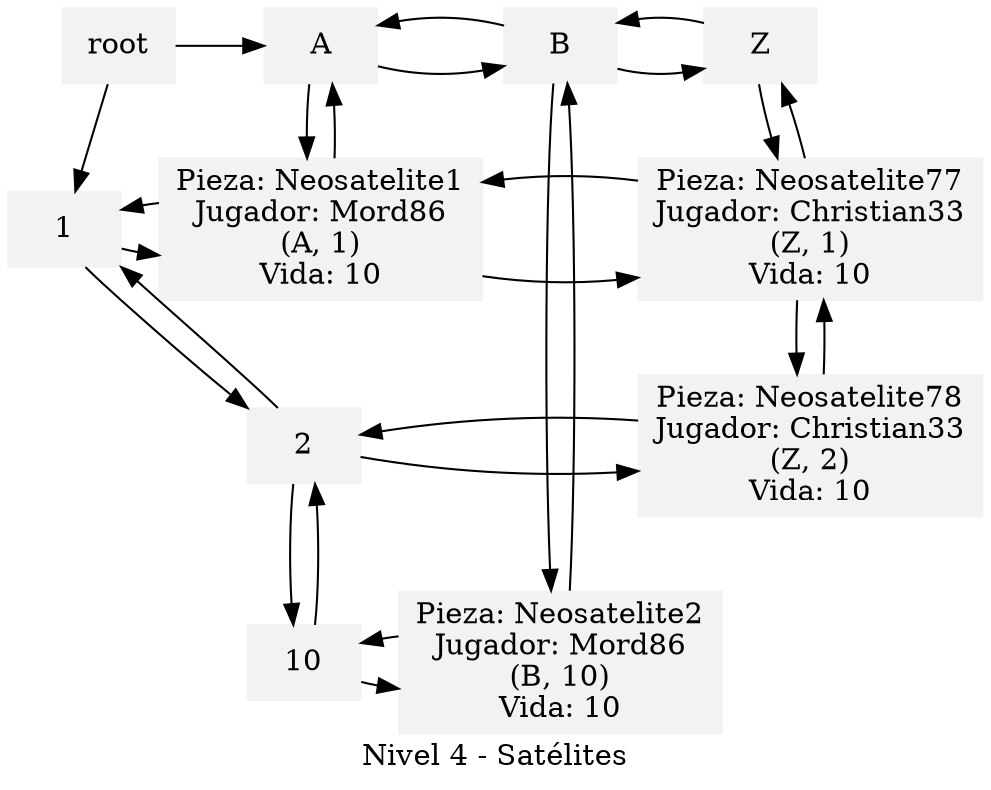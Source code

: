 digraph G{
node[shape=box, style=filled, color=Gray95];edge[color=black];rankdir=UD;
label = "Nivel 4 - Satélites";
root -> "1";
root -> "A";
"A"->"B";
"A"->"Pieza: Neosatelite1
Jugador: Mord86
(A, 1)
Vida: 10";
"A";
"B"->"Z";
"B"->"Pieza: Neosatelite2
Jugador: Mord86
(B, 10)
Vida: 10";
"B";
"B"->"A";
"Z";
"Z"->"Pieza: Neosatelite77
Jugador: Christian33
(Z, 1)
Vida: 10";
"Z";
"Z"->"B";
{rank=same;"A";"B";"B";"Z";}
"1"->"Pieza: Neosatelite1
Jugador: Mord86
(A, 1)
Vida: 10";
"1"->"2";
"1";
"Pieza: Neosatelite1
Jugador: Mord86
(A, 1)
Vida: 10"->"Pieza: Neosatelite77
Jugador: Christian33
(Z, 1)
Vida: 10";
"Pieza: Neosatelite1
Jugador: Mord86
(A, 1)
Vida: 10";
"Pieza: Neosatelite1
Jugador: Mord86
(A, 1)
Vida: 10"->"A";
"Pieza: Neosatelite1
Jugador: Mord86
(A, 1)
Vida: 10"->"1";
"Pieza: Neosatelite77
Jugador: Christian33
(Z, 1)
Vida: 10";
"Pieza: Neosatelite77
Jugador: Christian33
(Z, 1)
Vida: 10"->"Pieza: Neosatelite78
Jugador: Christian33
(Z, 2)
Vida: 10";
"Pieza: Neosatelite77
Jugador: Christian33
(Z, 1)
Vida: 10"->"Z";
"Pieza: Neosatelite77
Jugador: Christian33
(Z, 1)
Vida: 10"->"Pieza: Neosatelite1
Jugador: Mord86
(A, 1)
Vida: 10";
{rank=same;"1";"Pieza: Neosatelite1
Jugador: Mord86
(A, 1)
Vida: 10";"Pieza: Neosatelite1
Jugador: Mord86
(A, 1)
Vida: 10";"Pieza: Neosatelite77
Jugador: Christian33
(Z, 1)
Vida: 10";"Pieza: Neosatelite77
Jugador: Christian33
(Z, 1)
Vida: 10";}
"2"->"Pieza: Neosatelite78
Jugador: Christian33
(Z, 2)
Vida: 10";
"2"->"10";
"2"->"1";
"2";
"Pieza: Neosatelite78
Jugador: Christian33
(Z, 2)
Vida: 10";
"Pieza: Neosatelite78
Jugador: Christian33
(Z, 2)
Vida: 10";
"Pieza: Neosatelite78
Jugador: Christian33
(Z, 2)
Vida: 10"->"Pieza: Neosatelite77
Jugador: Christian33
(Z, 1)
Vida: 10";
"Pieza: Neosatelite78
Jugador: Christian33
(Z, 2)
Vida: 10"->"2";
{rank=same;"2";"Pieza: Neosatelite78
Jugador: Christian33
(Z, 2)
Vida: 10";"Pieza: Neosatelite78
Jugador: Christian33
(Z, 2)
Vida: 10";}
"10"->"Pieza: Neosatelite2
Jugador: Mord86
(B, 10)
Vida: 10";
"10";
"10"->"2";
"10";
"Pieza: Neosatelite2
Jugador: Mord86
(B, 10)
Vida: 10";
"Pieza: Neosatelite2
Jugador: Mord86
(B, 10)
Vida: 10";
"Pieza: Neosatelite2
Jugador: Mord86
(B, 10)
Vida: 10"->"B";
"Pieza: Neosatelite2
Jugador: Mord86
(B, 10)
Vida: 10"->"10";
{rank=min;
root;
"A";};
"10";"Pieza: Neosatelite2
Jugador: Mord86
(B, 10)
Vida: 10";"Pieza: Neosatelite2
Jugador: Mord86
(B, 10)
Vida: 10";{rank=same;"10";"Pieza: Neosatelite2
Jugador: Mord86
(B, 10)
Vida: 10";}
}
